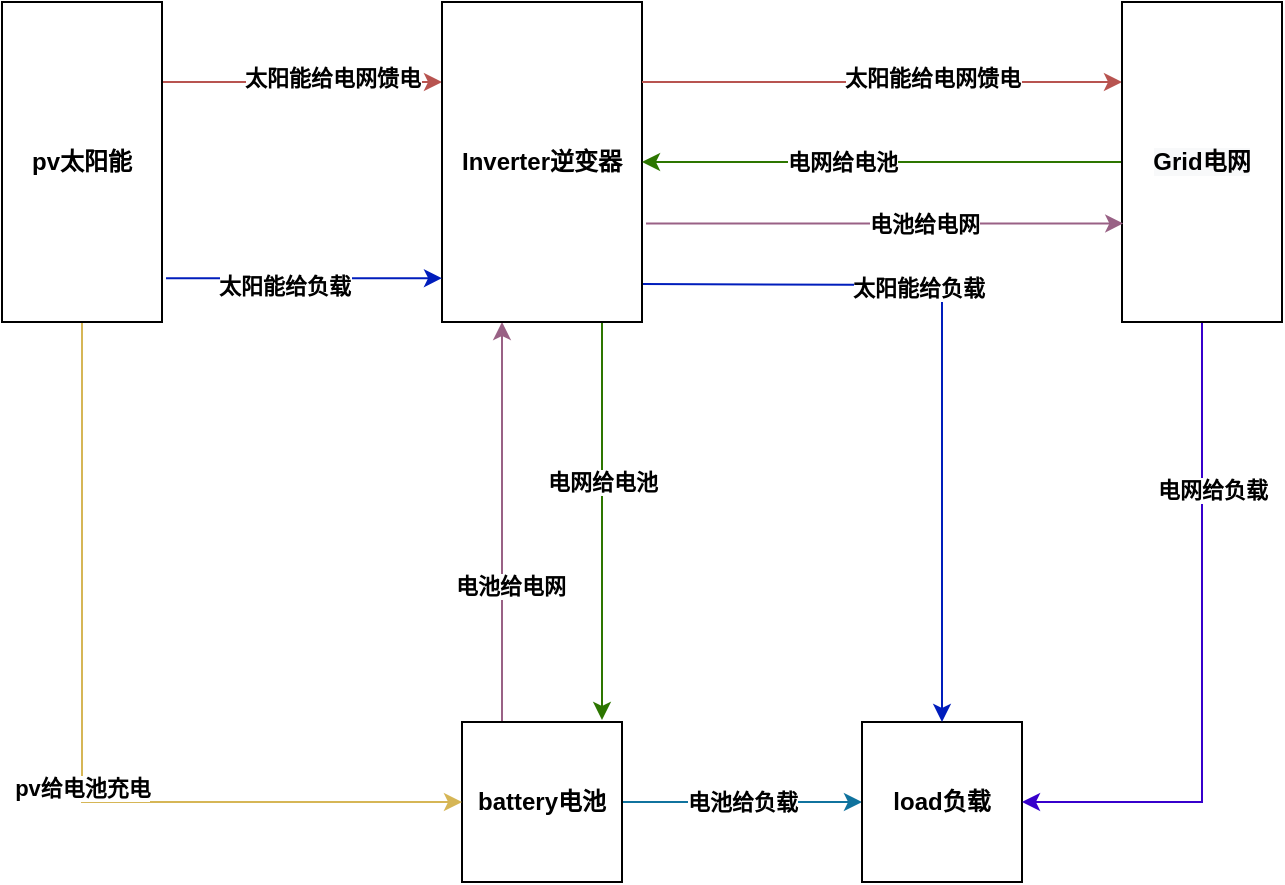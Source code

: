 <mxfile version="14.0.5" type="github">
  <diagram id="zFiF9Op-mUOR3EBwvule" name="Page-1">
    <mxGraphModel dx="782" dy="469" grid="1" gridSize="10" guides="1" tooltips="1" connect="1" arrows="1" fold="1" page="1" pageScale="1" pageWidth="827" pageHeight="1169" math="0" shadow="0">
      <root>
        <mxCell id="0" />
        <mxCell id="1" parent="0" />
        <mxCell id="paRQzdsvZ5kCJrLPlrh8-22" style="edgeStyle=orthogonalEdgeStyle;rounded=0;orthogonalLoop=1;jettySize=auto;html=1;entryX=0;entryY=0.25;entryDx=0;entryDy=0;fillColor=#f8cecc;strokeColor=#b85450;exitX=1;exitY=0.25;exitDx=0;exitDy=0;fontStyle=1" edge="1" parent="1" source="paRQzdsvZ5kCJrLPlrh8-30" target="paRQzdsvZ5kCJrLPlrh8-18">
          <mxGeometry relative="1" as="geometry">
            <mxPoint x="120" y="60" as="sourcePoint" />
          </mxGeometry>
        </mxCell>
        <mxCell id="paRQzdsvZ5kCJrLPlrh8-25" value="太阳能给电网馈电" style="edgeLabel;html=1;align=center;verticalAlign=middle;resizable=0;points=[];fontStyle=1" vertex="1" connectable="0" parent="paRQzdsvZ5kCJrLPlrh8-22">
          <mxGeometry x="0.209" y="2" relative="1" as="geometry">
            <mxPoint as="offset" />
          </mxGeometry>
        </mxCell>
        <mxCell id="paRQzdsvZ5kCJrLPlrh8-44" style="edgeStyle=orthogonalEdgeStyle;rounded=0;orthogonalLoop=1;jettySize=auto;html=1;exitX=0.25;exitY=0;exitDx=0;exitDy=0;fillColor=#e6d0de;strokeColor=#996185;gradientColor=#d5739d;fontStyle=1" edge="1" parent="1" source="paRQzdsvZ5kCJrLPlrh8-4">
          <mxGeometry relative="1" as="geometry">
            <mxPoint x="290" y="160" as="targetPoint" />
          </mxGeometry>
        </mxCell>
        <mxCell id="paRQzdsvZ5kCJrLPlrh8-45" value="电池给电网" style="edgeLabel;html=1;align=center;verticalAlign=middle;resizable=0;points=[];fontStyle=1" vertex="1" connectable="0" parent="paRQzdsvZ5kCJrLPlrh8-44">
          <mxGeometry x="-0.32" y="-4" relative="1" as="geometry">
            <mxPoint as="offset" />
          </mxGeometry>
        </mxCell>
        <mxCell id="paRQzdsvZ5kCJrLPlrh8-48" value="电池给负载" style="edgeStyle=orthogonalEdgeStyle;rounded=0;orthogonalLoop=1;jettySize=auto;html=1;entryX=0;entryY=0.5;entryDx=0;entryDy=0;fontStyle=1;fillColor=#b1ddf0;strokeColor=#10739e;" edge="1" parent="1" source="paRQzdsvZ5kCJrLPlrh8-4" target="paRQzdsvZ5kCJrLPlrh8-5">
          <mxGeometry relative="1" as="geometry" />
        </mxCell>
        <mxCell id="paRQzdsvZ5kCJrLPlrh8-4" value="battery电池" style="whiteSpace=wrap;html=1;aspect=fixed;fontStyle=1" vertex="1" parent="1">
          <mxGeometry x="270" y="360" width="80" height="80" as="geometry" />
        </mxCell>
        <mxCell id="paRQzdsvZ5kCJrLPlrh8-5" value="load负载" style="whiteSpace=wrap;html=1;aspect=fixed;fontStyle=1" vertex="1" parent="1">
          <mxGeometry x="470" y="360" width="80" height="80" as="geometry" />
        </mxCell>
        <mxCell id="paRQzdsvZ5kCJrLPlrh8-32" style="edgeStyle=orthogonalEdgeStyle;rounded=0;orthogonalLoop=1;jettySize=auto;html=1;entryX=0.5;entryY=0;entryDx=0;entryDy=0;fillColor=#0050ef;strokeColor=#001DBC;fontStyle=1" edge="1" parent="1" target="paRQzdsvZ5kCJrLPlrh8-5">
          <mxGeometry relative="1" as="geometry">
            <mxPoint x="360" y="141" as="sourcePoint" />
          </mxGeometry>
        </mxCell>
        <mxCell id="paRQzdsvZ5kCJrLPlrh8-34" value="太阳能给负载" style="edgeLabel;html=1;align=center;verticalAlign=middle;resizable=0;points=[];fontStyle=1" vertex="1" connectable="0" parent="paRQzdsvZ5kCJrLPlrh8-32">
          <mxGeometry x="-0.25" y="-1" relative="1" as="geometry">
            <mxPoint as="offset" />
          </mxGeometry>
        </mxCell>
        <mxCell id="paRQzdsvZ5kCJrLPlrh8-39" style="edgeStyle=orthogonalEdgeStyle;rounded=0;orthogonalLoop=1;jettySize=auto;html=1;fillColor=#60a917;strokeColor=#2D7600;fontStyle=1" edge="1" parent="1">
          <mxGeometry relative="1" as="geometry">
            <mxPoint x="340" y="160" as="sourcePoint" />
            <mxPoint x="340" y="359" as="targetPoint" />
          </mxGeometry>
        </mxCell>
        <mxCell id="paRQzdsvZ5kCJrLPlrh8-41" value="电网给电池" style="edgeLabel;html=1;align=center;verticalAlign=middle;resizable=0;points=[];fontStyle=1" vertex="1" connectable="0" parent="paRQzdsvZ5kCJrLPlrh8-39">
          <mxGeometry x="0.217" relative="1" as="geometry">
            <mxPoint y="-41" as="offset" />
          </mxGeometry>
        </mxCell>
        <mxCell id="paRQzdsvZ5kCJrLPlrh8-18" value="&lt;span&gt;Inverter逆变器&lt;/span&gt;" style="rounded=0;whiteSpace=wrap;html=1;fontStyle=1" vertex="1" parent="1">
          <mxGeometry x="260" width="100" height="160" as="geometry" />
        </mxCell>
        <mxCell id="paRQzdsvZ5kCJrLPlrh8-26" style="edgeStyle=orthogonalEdgeStyle;rounded=0;orthogonalLoop=1;jettySize=auto;html=1;entryX=0;entryY=0.25;entryDx=0;entryDy=0;fillColor=#f8cecc;strokeColor=#b85450;exitX=1;exitY=0.25;exitDx=0;exitDy=0;fontStyle=1" edge="1" parent="1" source="paRQzdsvZ5kCJrLPlrh8-18" target="paRQzdsvZ5kCJrLPlrh8-31">
          <mxGeometry relative="1" as="geometry">
            <mxPoint x="350" y="79.5" as="sourcePoint" />
            <mxPoint x="520" y="55" as="targetPoint" />
          </mxGeometry>
        </mxCell>
        <mxCell id="paRQzdsvZ5kCJrLPlrh8-27" value="太阳能给电网馈电" style="edgeLabel;html=1;align=center;verticalAlign=middle;resizable=0;points=[];fontStyle=1" vertex="1" connectable="0" parent="paRQzdsvZ5kCJrLPlrh8-26">
          <mxGeometry x="0.209" y="2" relative="1" as="geometry">
            <mxPoint as="offset" />
          </mxGeometry>
        </mxCell>
        <mxCell id="paRQzdsvZ5kCJrLPlrh8-29" value="" style="endArrow=classic;html=1;exitX=1.025;exitY=0.863;exitDx=0;exitDy=0;entryX=0;entryY=0.863;entryDx=0;entryDy=0;fillColor=#0050ef;strokeColor=#001DBC;exitPerimeter=0;entryPerimeter=0;fontStyle=1" edge="1" parent="1" source="paRQzdsvZ5kCJrLPlrh8-30" target="paRQzdsvZ5kCJrLPlrh8-18">
          <mxGeometry width="50" height="50" relative="1" as="geometry">
            <mxPoint x="120" y="100" as="sourcePoint" />
            <mxPoint x="270" y="98" as="targetPoint" />
          </mxGeometry>
        </mxCell>
        <mxCell id="paRQzdsvZ5kCJrLPlrh8-33" value="太阳能给负载" style="edgeLabel;html=1;align=center;verticalAlign=middle;resizable=0;points=[];fontStyle=1" vertex="1" connectable="0" parent="paRQzdsvZ5kCJrLPlrh8-29">
          <mxGeometry x="-0.142" y="-4" relative="1" as="geometry">
            <mxPoint as="offset" />
          </mxGeometry>
        </mxCell>
        <mxCell id="paRQzdsvZ5kCJrLPlrh8-35" style="edgeStyle=orthogonalEdgeStyle;rounded=0;orthogonalLoop=1;jettySize=auto;html=1;entryX=0;entryY=0.5;entryDx=0;entryDy=0;exitX=0.5;exitY=1;exitDx=0;exitDy=0;fillColor=#fff2cc;strokeColor=#d6b656;gradientColor=#ffd966;fontStyle=1" edge="1" parent="1" source="paRQzdsvZ5kCJrLPlrh8-30" target="paRQzdsvZ5kCJrLPlrh8-4">
          <mxGeometry relative="1" as="geometry" />
        </mxCell>
        <mxCell id="paRQzdsvZ5kCJrLPlrh8-36" value="pv给电池充电" style="edgeLabel;html=1;align=center;verticalAlign=middle;resizable=0;points=[];fontStyle=1" vertex="1" connectable="0" parent="paRQzdsvZ5kCJrLPlrh8-35">
          <mxGeometry x="0.082" relative="1" as="geometry">
            <mxPoint as="offset" />
          </mxGeometry>
        </mxCell>
        <mxCell id="paRQzdsvZ5kCJrLPlrh8-30" value="&lt;span&gt;pv太阳能&lt;/span&gt;" style="rounded=0;whiteSpace=wrap;html=1;fontStyle=1" vertex="1" parent="1">
          <mxGeometry x="40" width="80" height="160" as="geometry" />
        </mxCell>
        <mxCell id="paRQzdsvZ5kCJrLPlrh8-38" style="edgeStyle=orthogonalEdgeStyle;rounded=0;orthogonalLoop=1;jettySize=auto;html=1;entryX=1;entryY=0.5;entryDx=0;entryDy=0;fillColor=#60a917;strokeColor=#2D7600;fontStyle=1" edge="1" parent="1" source="paRQzdsvZ5kCJrLPlrh8-31" target="paRQzdsvZ5kCJrLPlrh8-18">
          <mxGeometry relative="1" as="geometry" />
        </mxCell>
        <mxCell id="paRQzdsvZ5kCJrLPlrh8-40" value="电网给电池" style="edgeLabel;html=1;align=center;verticalAlign=middle;resizable=0;points=[];fontStyle=1" vertex="1" connectable="0" parent="paRQzdsvZ5kCJrLPlrh8-38">
          <mxGeometry x="0.167" relative="1" as="geometry">
            <mxPoint as="offset" />
          </mxGeometry>
        </mxCell>
        <mxCell id="paRQzdsvZ5kCJrLPlrh8-46" style="edgeStyle=orthogonalEdgeStyle;rounded=0;orthogonalLoop=1;jettySize=auto;html=1;entryX=1;entryY=0.5;entryDx=0;entryDy=0;exitX=0.5;exitY=1;exitDx=0;exitDy=0;fillColor=#6a00ff;strokeColor=#3700CC;fontStyle=1" edge="1" parent="1" source="paRQzdsvZ5kCJrLPlrh8-31" target="paRQzdsvZ5kCJrLPlrh8-5">
          <mxGeometry relative="1" as="geometry" />
        </mxCell>
        <mxCell id="paRQzdsvZ5kCJrLPlrh8-47" value="电网给负载" style="edgeLabel;html=1;align=center;verticalAlign=middle;resizable=0;points=[];fontStyle=1" vertex="1" connectable="0" parent="paRQzdsvZ5kCJrLPlrh8-46">
          <mxGeometry x="-0.494" y="5" relative="1" as="geometry">
            <mxPoint as="offset" />
          </mxGeometry>
        </mxCell>
        <mxCell id="paRQzdsvZ5kCJrLPlrh8-31" value="&#xa;&#xa;&lt;span style=&quot;color: rgb(0, 0, 0); font-family: helvetica; font-size: 12px; font-style: normal; letter-spacing: normal; text-align: center; text-indent: 0px; text-transform: none; word-spacing: 0px; background-color: rgb(248, 249, 250); display: inline; float: none;&quot;&gt;Grid电网&lt;/span&gt;&#xa;&#xa;" style="rounded=0;whiteSpace=wrap;html=1;fontStyle=1" vertex="1" parent="1">
          <mxGeometry x="600" width="80" height="160" as="geometry" />
        </mxCell>
        <mxCell id="paRQzdsvZ5kCJrLPlrh8-42" style="edgeStyle=orthogonalEdgeStyle;rounded=0;orthogonalLoop=1;jettySize=auto;html=1;entryX=0.008;entryY=0.692;entryDx=0;entryDy=0;fillColor=#e6d0de;strokeColor=#996185;exitX=1.02;exitY=0.692;exitDx=0;exitDy=0;gradientColor=#d5739d;exitPerimeter=0;entryPerimeter=0;fontStyle=1" edge="1" parent="1" source="paRQzdsvZ5kCJrLPlrh8-18" target="paRQzdsvZ5kCJrLPlrh8-31">
          <mxGeometry relative="1" as="geometry">
            <mxPoint x="520" y="120" as="sourcePoint" />
            <mxPoint x="360" y="120" as="targetPoint" />
          </mxGeometry>
        </mxCell>
        <mxCell id="paRQzdsvZ5kCJrLPlrh8-43" value="电池给电网" style="edgeLabel;html=1;align=center;verticalAlign=middle;resizable=0;points=[];fontStyle=1" vertex="1" connectable="0" parent="paRQzdsvZ5kCJrLPlrh8-42">
          <mxGeometry x="0.167" relative="1" as="geometry">
            <mxPoint as="offset" />
          </mxGeometry>
        </mxCell>
      </root>
    </mxGraphModel>
  </diagram>
</mxfile>
